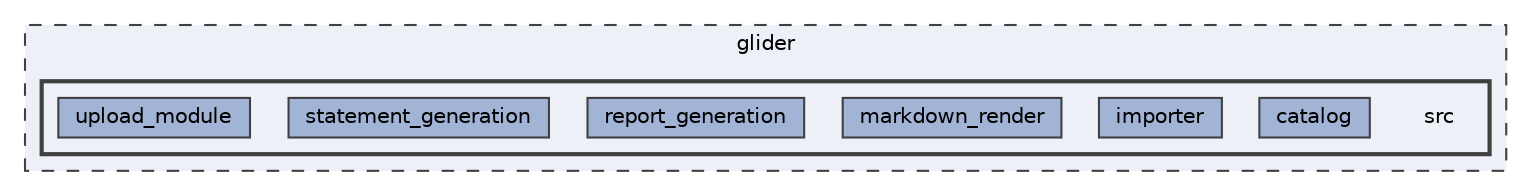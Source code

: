 digraph "/Users/michellmonroy/Documents/dev-glider/glider/src"
{
 // LATEX_PDF_SIZE
  bgcolor="transparent";
  edge [fontname=Helvetica,fontsize=10,labelfontname=Helvetica,labelfontsize=10];
  node [fontname=Helvetica,fontsize=10,shape=box,height=0.2,width=0.4];
  compound=true
  subgraph clusterdir_4de169e4703885b9ee6c6c3bcc6685f0 {
    graph [ bgcolor="#edf0f7", pencolor="grey25", label="glider", fontname=Helvetica,fontsize=10 style="filled,dashed", URL="dir_4de169e4703885b9ee6c6c3bcc6685f0.html",tooltip=""]
  subgraph clusterdir_9d76ffe649fed0c38bf619c3849ac837 {
    graph [ bgcolor="#edf0f7", pencolor="grey25", label="", fontname=Helvetica,fontsize=10 style="filled,bold", URL="dir_9d76ffe649fed0c38bf619c3849ac837.html",tooltip=""]
    dir_9d76ffe649fed0c38bf619c3849ac837 [shape=plaintext, label="src"];
  dir_6f7f0b263af4fe8cc1f1ae3b98f4e900 [label="catalog", fillcolor="#a2b4d6", color="grey25", style="filled", URL="dir_6f7f0b263af4fe8cc1f1ae3b98f4e900.html",tooltip=""];
  dir_85f805ebf097489bbec7af73b54b451c [label="importer", fillcolor="#a2b4d6", color="grey25", style="filled", URL="dir_85f805ebf097489bbec7af73b54b451c.html",tooltip=""];
  dir_56fda779d90390864c5fc36eab1f49c2 [label="markdown_render", fillcolor="#a2b4d6", color="grey25", style="filled", URL="dir_56fda779d90390864c5fc36eab1f49c2.html",tooltip=""];
  dir_1a767ab3db76496ef3cf61bf38ebdf39 [label="report_generation", fillcolor="#a2b4d6", color="grey25", style="filled", URL="dir_1a767ab3db76496ef3cf61bf38ebdf39.html",tooltip=""];
  dir_3f30550f08603b20e62ab03a202aeb6b [label="statement_generation", fillcolor="#a2b4d6", color="grey25", style="filled", URL="dir_3f30550f08603b20e62ab03a202aeb6b.html",tooltip=""];
  dir_a01c5af79a51603c4d38b3d07ebf014a [label="upload_module", fillcolor="#a2b4d6", color="grey25", style="filled", URL="dir_a01c5af79a51603c4d38b3d07ebf014a.html",tooltip=""];
  }
  }
}
